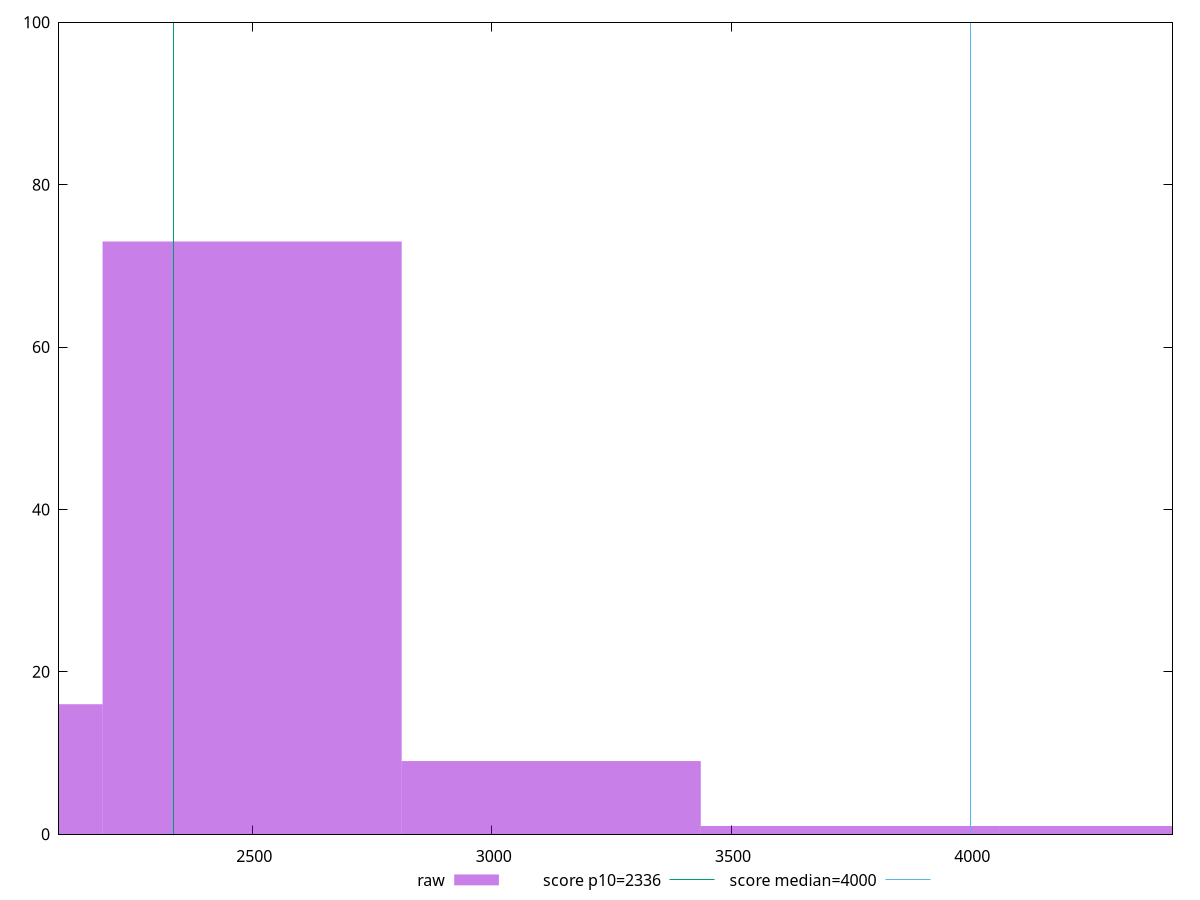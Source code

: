 reset

$raw <<EOF
3124.4040327415805 9
2499.5232261932642 73
1874.6424196449482 16
4374.165645838212 1
3749.2848392898964 1
EOF

set key outside below
set boxwidth 624.8808065483161
set xrange [2096.06:4422.305]
set yrange [0:100]
set trange [0:100]
set style fill transparent solid 0.5 noborder

set parametric
set terminal svg size 640, 490 enhanced background rgb 'white'
set output "report_00015_2021-02-09T16-11-33.973Z/first-contentful-paint/samples/pages+cached+noadtech/raw/histogram.svg"

plot $raw title "raw" with boxes, \
     2336,t title "score p10=2336", \
     4000,t title "score median=4000"

reset
